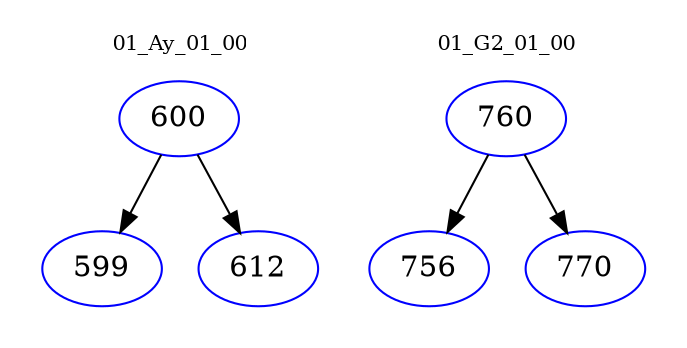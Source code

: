 digraph{
subgraph cluster_0 {
color = white
label = "01_Ay_01_00";
fontsize=10;
T0_600 [label="600", color="blue"]
T0_600 -> T0_599 [color="black"]
T0_599 [label="599", color="blue"]
T0_600 -> T0_612 [color="black"]
T0_612 [label="612", color="blue"]
}
subgraph cluster_1 {
color = white
label = "01_G2_01_00";
fontsize=10;
T1_760 [label="760", color="blue"]
T1_760 -> T1_756 [color="black"]
T1_756 [label="756", color="blue"]
T1_760 -> T1_770 [color="black"]
T1_770 [label="770", color="blue"]
}
}

